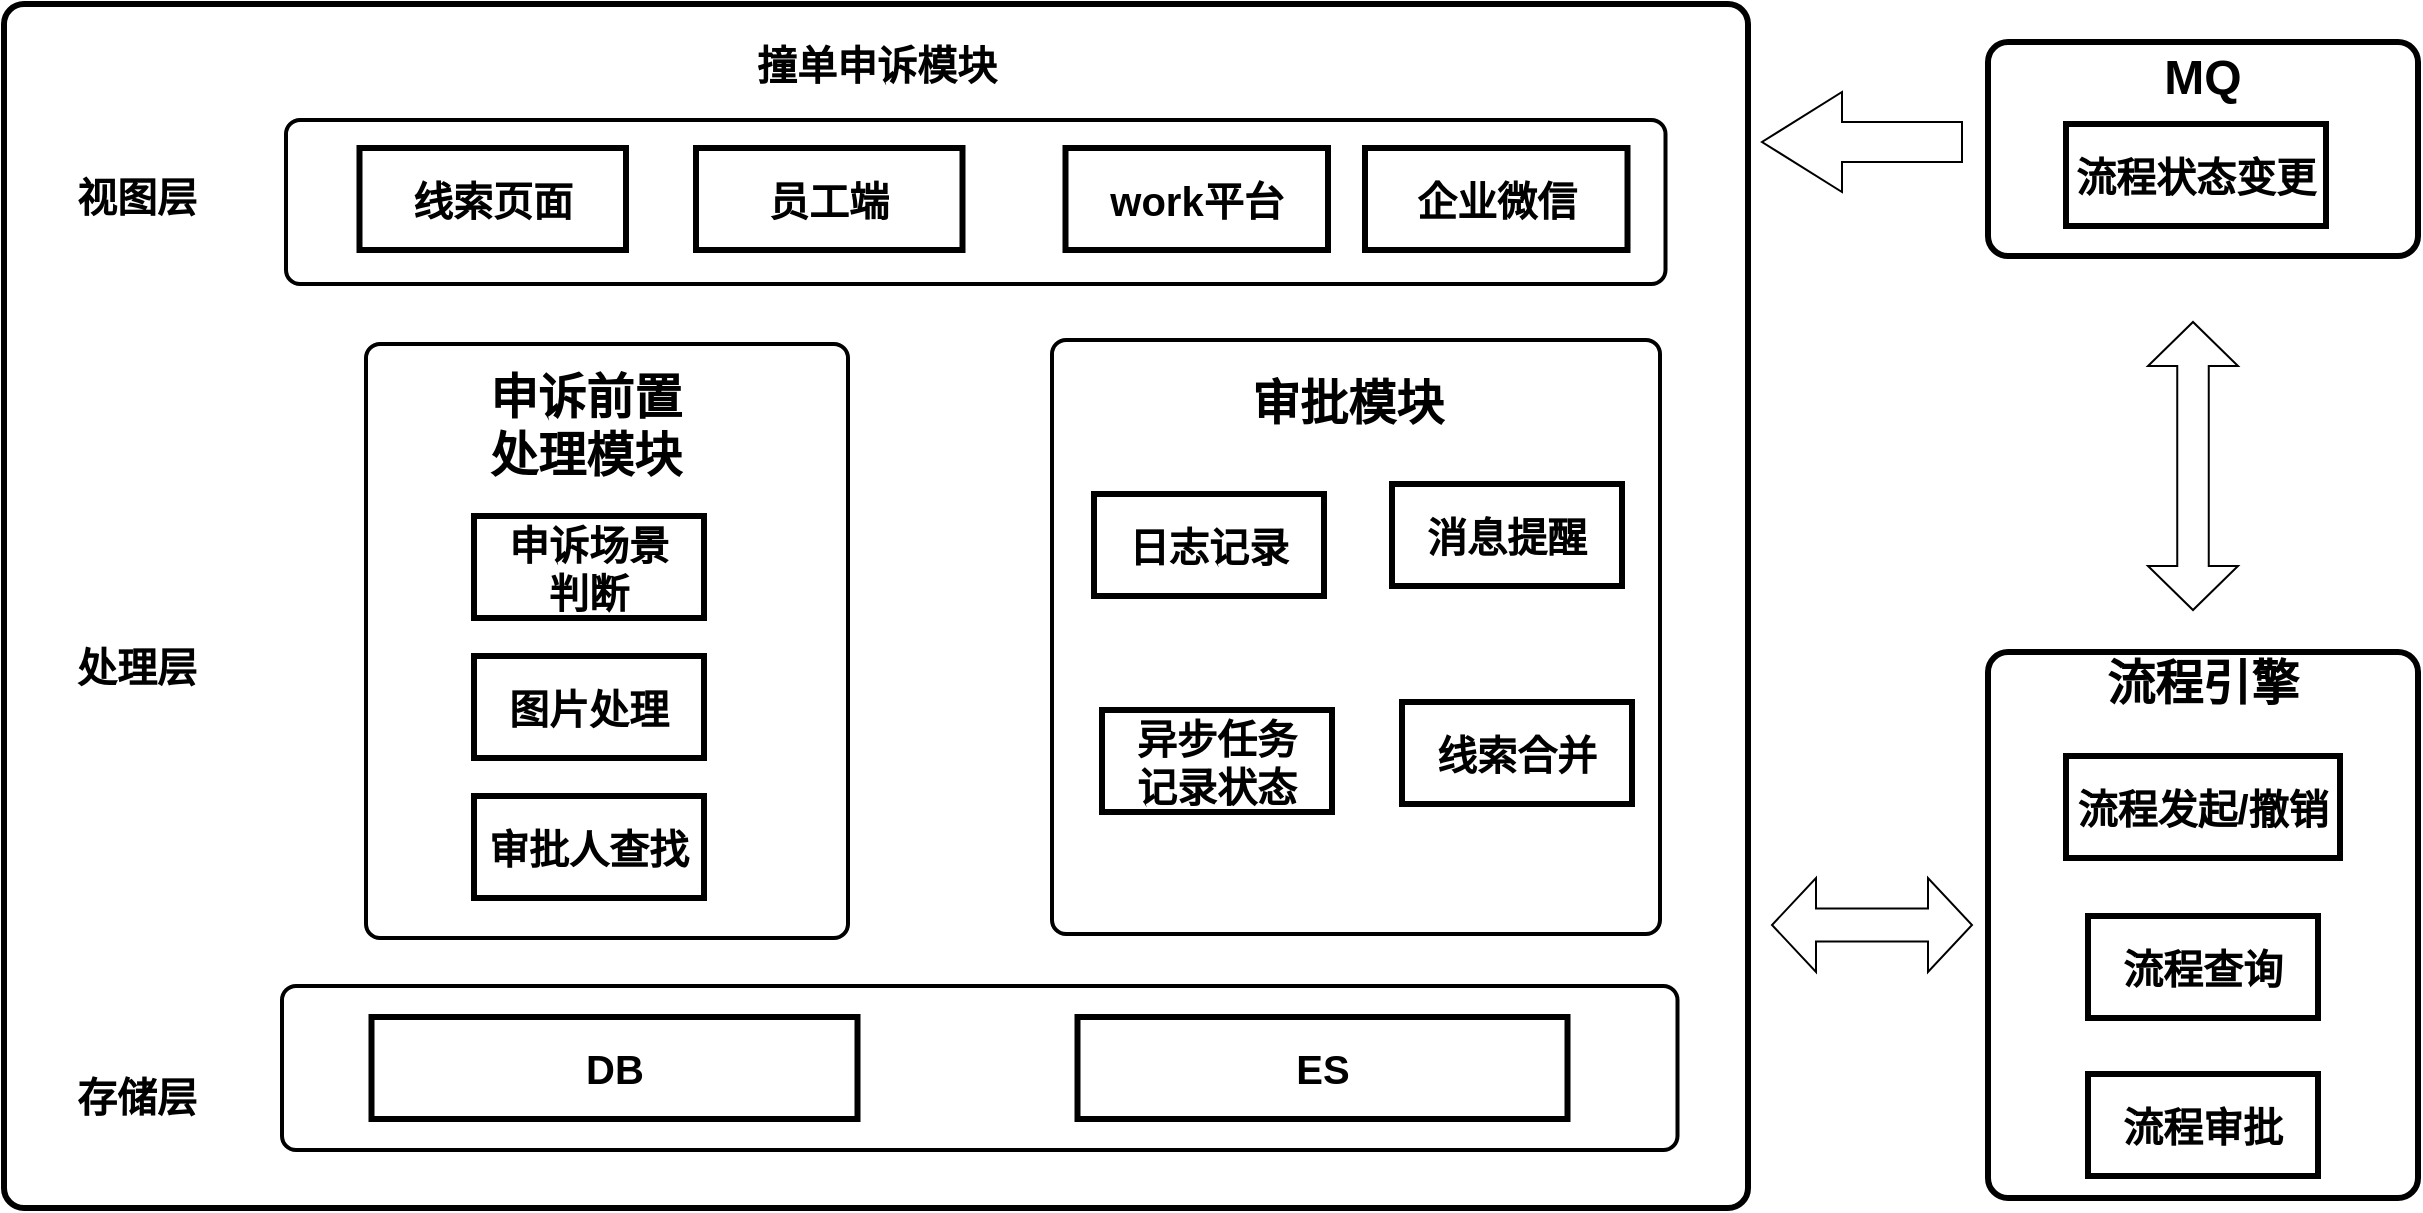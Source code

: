 <mxfile version="24.0.2" type="github">
  <diagram name="第 1 页" id="2wSL_ujX2RWrNQeLZlG_">
    <mxGraphModel dx="2593" dy="1051" grid="0" gridSize="10" guides="1" tooltips="1" connect="1" arrows="1" fold="1" page="0" pageScale="1" pageWidth="1400" pageHeight="850" math="0" shadow="0">
      <root>
        <mxCell id="0" />
        <mxCell id="1" parent="0" />
        <mxCell id="T7n9L5t_mj-feWoLTKtX-6" value="" style="points=[[0.25,0,0],[0.5,0,0],[0.75,0,0],[1,0.25,0],[1,0.5,0],[1,0.75,0],[0.75,1,0],[0.5,1,0],[0.25,1,0],[0,0.75,0],[0,0.5,0],[0,0.25,0]];shape=mxgraph.bpmn.task;whiteSpace=wrap;rectStyle=rounded;size=10;html=1;container=1;expand=0;collapsible=0;taskMarker=abstract;strokeWidth=3;fontStyle=1" parent="1" vertex="1">
          <mxGeometry x="-491" y="69" width="872" height="602" as="geometry" />
        </mxCell>
        <mxCell id="T7n9L5t_mj-feWoLTKtX-9" value="&lt;font style=&quot;font-size: 20px;&quot;&gt;撞单申诉模块&lt;/font&gt;" style="text;html=1;align=center;verticalAlign=middle;whiteSpace=wrap;rounded=0;fontSize=16;fontStyle=1" parent="T7n9L5t_mj-feWoLTKtX-6" vertex="1">
          <mxGeometry x="369.687" y="15" width="132.626" height="30" as="geometry" />
        </mxCell>
        <mxCell id="Ij1xMhcyQtGhrM88gtjV-13" value="&lt;font style=&quot;font-size: 20px;&quot;&gt;存储层&lt;/font&gt;" style="text;html=1;align=center;verticalAlign=middle;whiteSpace=wrap;rounded=0;fontSize=16;fontStyle=1" parent="T7n9L5t_mj-feWoLTKtX-6" vertex="1">
          <mxGeometry x="-0.003" y="531" width="132.626" height="30" as="geometry" />
        </mxCell>
        <mxCell id="Ij1xMhcyQtGhrM88gtjV-12" value="&lt;font style=&quot;font-size: 20px;&quot;&gt;处理层&lt;/font&gt;" style="text;html=1;align=center;verticalAlign=middle;whiteSpace=wrap;rounded=0;fontSize=16;fontStyle=1" parent="T7n9L5t_mj-feWoLTKtX-6" vertex="1">
          <mxGeometry x="-0.003" y="316" width="132.626" height="30" as="geometry" />
        </mxCell>
        <mxCell id="Ij1xMhcyQtGhrM88gtjV-11" value="&lt;font style=&quot;font-size: 20px;&quot;&gt;视图层&lt;/font&gt;" style="text;html=1;align=center;verticalAlign=middle;whiteSpace=wrap;rounded=0;fontSize=16;fontStyle=1" parent="T7n9L5t_mj-feWoLTKtX-6" vertex="1">
          <mxGeometry x="-0.003" y="81" width="132.626" height="30" as="geometry" />
        </mxCell>
        <mxCell id="T7n9L5t_mj-feWoLTKtX-43" value="" style="rounded=1;whiteSpace=wrap;html=1;absoluteArcSize=1;arcSize=14;strokeWidth=2;fontStyle=1" parent="1" vertex="1">
          <mxGeometry x="-352" y="560" width="697.75" height="82" as="geometry" />
        </mxCell>
        <mxCell id="T7n9L5t_mj-feWoLTKtX-37" value="" style="rounded=1;whiteSpace=wrap;html=1;absoluteArcSize=1;arcSize=14;strokeWidth=2;fontStyle=1" parent="1" vertex="1">
          <mxGeometry x="33" y="237" width="304" height="297" as="geometry" />
        </mxCell>
        <mxCell id="T7n9L5t_mj-feWoLTKtX-7" value="" style="points=[[0.25,0,0],[0.5,0,0],[0.75,0,0],[1,0.25,0],[1,0.5,0],[1,0.75,0],[0.75,1,0],[0.5,1,0],[0.25,1,0],[0,0.75,0],[0,0.5,0],[0,0.25,0]];shape=mxgraph.bpmn.task;whiteSpace=wrap;rectStyle=rounded;size=10;html=1;container=1;expand=0;collapsible=0;taskMarker=abstract;strokeWidth=3;fontStyle=1" parent="1" vertex="1">
          <mxGeometry x="501" y="393" width="215" height="273" as="geometry" />
        </mxCell>
        <mxCell id="T7n9L5t_mj-feWoLTKtX-8" value="&lt;font style=&quot;font-size: 24px;&quot;&gt;流程引擎&lt;/font&gt;" style="text;html=1;align=center;verticalAlign=middle;whiteSpace=wrap;rounded=0;fontSize=24;strokeWidth=3;fontStyle=1" parent="T7n9L5t_mj-feWoLTKtX-7" vertex="1">
          <mxGeometry x="51" y="9" width="113" height="13.6" as="geometry" />
        </mxCell>
        <mxCell id="T7n9L5t_mj-feWoLTKtX-10" value="流程发起/撤销" style="rounded=0;whiteSpace=wrap;html=1;strokeWidth=3;fontSize=20;fontStyle=1" parent="T7n9L5t_mj-feWoLTKtX-7" vertex="1">
          <mxGeometry x="39" y="52" width="137" height="51" as="geometry" />
        </mxCell>
        <mxCell id="T7n9L5t_mj-feWoLTKtX-11" value="流程查询" style="rounded=0;whiteSpace=wrap;html=1;strokeWidth=3;fontSize=20;fontStyle=1" parent="T7n9L5t_mj-feWoLTKtX-7" vertex="1">
          <mxGeometry x="50" y="132" width="115" height="51" as="geometry" />
        </mxCell>
        <mxCell id="T7n9L5t_mj-feWoLTKtX-12" value="流程审批" style="rounded=0;whiteSpace=wrap;html=1;strokeWidth=3;fontSize=20;fontStyle=1" parent="T7n9L5t_mj-feWoLTKtX-7" vertex="1">
          <mxGeometry x="50" y="211" width="115" height="51" as="geometry" />
        </mxCell>
        <mxCell id="T7n9L5t_mj-feWoLTKtX-23" value="" style="points=[[0.25,0,0],[0.5,0,0],[0.75,0,0],[1,0.25,0],[1,0.5,0],[1,0.75,0],[0.75,1,0],[0.5,1,0],[0.25,1,0],[0,0.75,0],[0,0.5,0],[0,0.25,0]];shape=mxgraph.bpmn.task;whiteSpace=wrap;rectStyle=rounded;size=10;html=1;container=1;expand=0;collapsible=0;taskMarker=abstract;strokeWidth=3;fontSize=20;fontStyle=1" parent="1" vertex="1">
          <mxGeometry x="501" y="88" width="215" height="107" as="geometry" />
        </mxCell>
        <mxCell id="T7n9L5t_mj-feWoLTKtX-24" value="&lt;font style=&quot;font-size: 24px;&quot;&gt;MQ&lt;/font&gt;" style="text;html=1;align=center;verticalAlign=middle;whiteSpace=wrap;rounded=0;fontSize=24;strokeWidth=3;fontStyle=1" parent="T7n9L5t_mj-feWoLTKtX-23" vertex="1">
          <mxGeometry x="70" y="15.672" width="75" height="5.332" as="geometry" />
        </mxCell>
        <mxCell id="T7n9L5t_mj-feWoLTKtX-25" value="&lt;font style=&quot;font-size: 20px;&quot;&gt;流程状态变更&lt;/font&gt;" style="rounded=0;whiteSpace=wrap;html=1;strokeWidth=3;fontSize=20;fontStyle=1" parent="T7n9L5t_mj-feWoLTKtX-23" vertex="1">
          <mxGeometry x="39" y="41" width="130" height="51" as="geometry" />
        </mxCell>
        <mxCell id="T7n9L5t_mj-feWoLTKtX-33" value="" style="rounded=1;whiteSpace=wrap;html=1;absoluteArcSize=1;arcSize=14;strokeWidth=2;fontStyle=1" parent="1" vertex="1">
          <mxGeometry x="-310" y="239" width="241" height="297" as="geometry" />
        </mxCell>
        <mxCell id="T7n9L5t_mj-feWoLTKtX-34" value="&lt;font style=&quot;font-size: 24px;&quot;&gt;申诉前置&lt;/font&gt;&lt;div style=&quot;font-size: 24px;&quot;&gt;&lt;font style=&quot;font-size: 24px;&quot;&gt;处理模块&lt;/font&gt;&lt;/div&gt;" style="text;html=1;align=center;verticalAlign=middle;whiteSpace=wrap;rounded=0;fontSize=24;fontStyle=1" parent="1" vertex="1">
          <mxGeometry x="-262.25" y="265" width="123.5" height="30" as="geometry" />
        </mxCell>
        <mxCell id="T7n9L5t_mj-feWoLTKtX-36" value="申诉场景&lt;div style=&quot;font-size: 20px;&quot;&gt;判断&lt;/div&gt;" style="rounded=0;whiteSpace=wrap;html=1;strokeWidth=3;fontSize=20;fontStyle=1" parent="1" vertex="1">
          <mxGeometry x="-256" y="325.0" width="115" height="51" as="geometry" />
        </mxCell>
        <mxCell id="T7n9L5t_mj-feWoLTKtX-30" value="图片处理" style="rounded=0;whiteSpace=wrap;html=1;strokeWidth=3;fontSize=20;fontStyle=1" parent="1" vertex="1">
          <mxGeometry x="-256" y="395" width="115" height="51" as="geometry" />
        </mxCell>
        <mxCell id="T7n9L5t_mj-feWoLTKtX-31" value="审批人查找" style="rounded=0;whiteSpace=wrap;html=1;strokeWidth=3;fontSize=20;fontStyle=1" parent="1" vertex="1">
          <mxGeometry x="-256" y="465" width="115" height="51" as="geometry" />
        </mxCell>
        <mxCell id="T7n9L5t_mj-feWoLTKtX-39" value="消息提醒" style="rounded=0;whiteSpace=wrap;html=1;strokeWidth=3;fontSize=20;fontStyle=1" parent="1" vertex="1">
          <mxGeometry x="203" y="309" width="115" height="51" as="geometry" />
        </mxCell>
        <mxCell id="T7n9L5t_mj-feWoLTKtX-38" value="日志记录" style="rounded=0;whiteSpace=wrap;html=1;strokeWidth=3;fontSize=20;fontStyle=1" parent="1" vertex="1">
          <mxGeometry x="54" y="314" width="115" height="51" as="geometry" />
        </mxCell>
        <mxCell id="T7n9L5t_mj-feWoLTKtX-41" value="异步任务&lt;div style=&quot;font-size: 20px;&quot;&gt;记录状态&lt;/div&gt;" style="rounded=0;whiteSpace=wrap;html=1;strokeWidth=3;fontSize=20;fontStyle=1" parent="1" vertex="1">
          <mxGeometry x="58" y="422" width="115" height="51" as="geometry" />
        </mxCell>
        <mxCell id="T7n9L5t_mj-feWoLTKtX-42" value="线索合并" style="rounded=0;whiteSpace=wrap;html=1;strokeWidth=3;fontSize=20;fontStyle=1" parent="1" vertex="1">
          <mxGeometry x="208" y="418" width="115" height="51" as="geometry" />
        </mxCell>
        <mxCell id="T7n9L5t_mj-feWoLTKtX-40" value="&lt;font style=&quot;font-size: 24px;&quot;&gt;审批&lt;/font&gt;&lt;span style=&quot;font-size: 24px; background-color: initial;&quot;&gt;模块&lt;/span&gt;" style="text;html=1;align=center;verticalAlign=middle;whiteSpace=wrap;rounded=0;fontSize=24;fontStyle=1" parent="1" vertex="1">
          <mxGeometry x="118.75" y="254" width="123.5" height="30" as="geometry" />
        </mxCell>
        <mxCell id="T7n9L5t_mj-feWoLTKtX-45" value="DB" style="rounded=0;whiteSpace=wrap;html=1;strokeWidth=3;fontSize=20;fontStyle=1" parent="1" vertex="1">
          <mxGeometry x="-307.25" y="575.5" width="243" height="51" as="geometry" />
        </mxCell>
        <mxCell id="T7n9L5t_mj-feWoLTKtX-44" value="ES" style="rounded=0;whiteSpace=wrap;html=1;strokeWidth=3;fontSize=20;fontStyle=1" parent="1" vertex="1">
          <mxGeometry x="45.75" y="575.5" width="245" height="51" as="geometry" />
        </mxCell>
        <mxCell id="Ij1xMhcyQtGhrM88gtjV-5" value="" style="rounded=1;whiteSpace=wrap;html=1;absoluteArcSize=1;arcSize=14;strokeWidth=2;fontStyle=1" parent="1" vertex="1">
          <mxGeometry x="-350" y="127" width="689.75" height="82" as="geometry" />
        </mxCell>
        <mxCell id="Ij1xMhcyQtGhrM88gtjV-6" value="线索页面" style="rounded=0;whiteSpace=wrap;html=1;strokeWidth=3;fontSize=20;fontStyle=1;flipH=1;" parent="1" vertex="1">
          <mxGeometry x="-313.25" y="141" width="133.25" height="51" as="geometry" />
        </mxCell>
        <mxCell id="Ij1xMhcyQtGhrM88gtjV-7" value="work平台" style="rounded=0;whiteSpace=wrap;html=1;strokeWidth=3;fontSize=20;fontStyle=1;flipH=1;" parent="1" vertex="1">
          <mxGeometry x="39.75" y="141" width="131.25" height="51" as="geometry" />
        </mxCell>
        <mxCell id="Ij1xMhcyQtGhrM88gtjV-8" value="员工端" style="rounded=0;whiteSpace=wrap;html=1;strokeWidth=3;fontSize=20;fontStyle=1;flipH=1;" parent="1" vertex="1">
          <mxGeometry x="-145" y="141" width="133.25" height="51" as="geometry" />
        </mxCell>
        <mxCell id="Ij1xMhcyQtGhrM88gtjV-9" value="企业微信" style="rounded=0;whiteSpace=wrap;html=1;strokeWidth=3;fontSize=20;fontStyle=1;flipH=1;" parent="1" vertex="1">
          <mxGeometry x="189.5" y="141" width="131.25" height="51" as="geometry" />
        </mxCell>
        <mxCell id="sH-7m9pglnBPpefGBSmx-2" value="" style="html=1;shadow=0;dashed=0;align=center;verticalAlign=middle;shape=mxgraph.arrows2.twoWayArrow;dy=0.65;dx=22;rotation=90;" vertex="1" parent="1">
          <mxGeometry x="531.5" y="277.5" width="144" height="45" as="geometry" />
        </mxCell>
        <mxCell id="sH-7m9pglnBPpefGBSmx-3" value="" style="html=1;shadow=0;dashed=0;align=center;verticalAlign=middle;shape=mxgraph.arrows2.twoWayArrow;dy=0.65;dx=22;rotation=0;" vertex="1" parent="1">
          <mxGeometry x="393" y="506" width="100" height="47" as="geometry" />
        </mxCell>
        <mxCell id="sH-7m9pglnBPpefGBSmx-4" value="" style="html=1;shadow=0;dashed=0;align=center;verticalAlign=middle;shape=mxgraph.arrows2.arrow;dy=0.6;dx=40;direction=south;notch=0;rotation=90;" vertex="1" parent="1">
          <mxGeometry x="413" y="88" width="50" height="100" as="geometry" />
        </mxCell>
      </root>
    </mxGraphModel>
  </diagram>
</mxfile>
